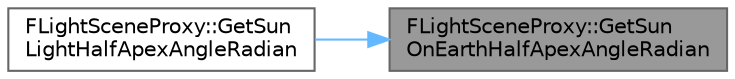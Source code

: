 digraph "FLightSceneProxy::GetSunOnEarthHalfApexAngleRadian"
{
 // INTERACTIVE_SVG=YES
 // LATEX_PDF_SIZE
  bgcolor="transparent";
  edge [fontname=Helvetica,fontsize=10,labelfontname=Helvetica,labelfontsize=10];
  node [fontname=Helvetica,fontsize=10,shape=box,height=0.2,width=0.4];
  rankdir="RL";
  Node1 [id="Node000001",label="FLightSceneProxy::GetSun\lOnEarthHalfApexAngleRadian",height=0.2,width=0.4,color="gray40", fillcolor="grey60", style="filled", fontcolor="black",tooltip=" "];
  Node1 -> Node2 [id="edge1_Node000001_Node000002",dir="back",color="steelblue1",style="solid",tooltip=" "];
  Node2 [id="Node000002",label="FLightSceneProxy::GetSun\lLightHalfApexAngleRadian",height=0.2,width=0.4,color="grey40", fillcolor="white", style="filled",URL="$d3/ded/classFLightSceneProxy.html#a7b161a4424697d1541d9faf69e63df66",tooltip=" "];
}
